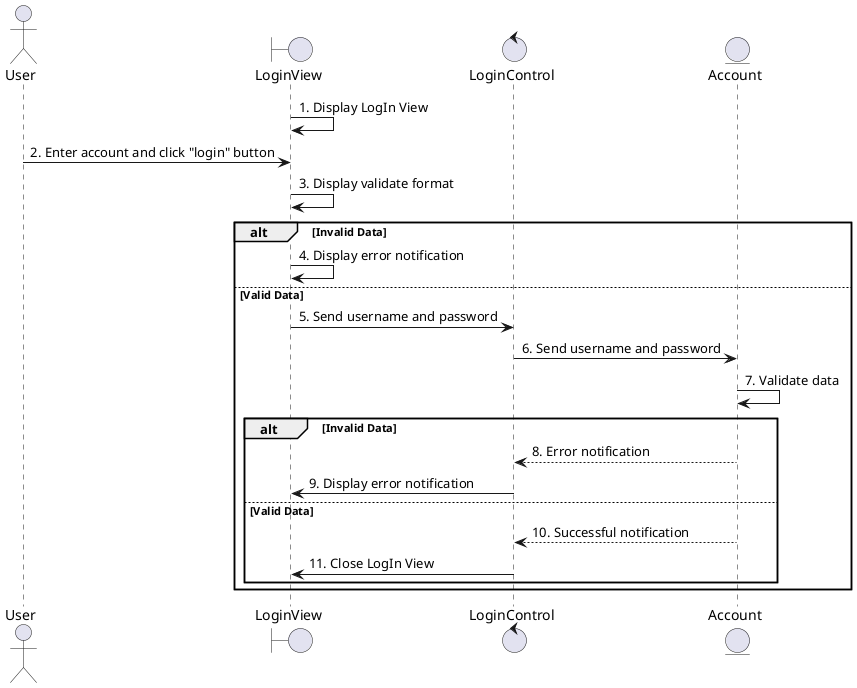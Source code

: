 @startuml Login

actor User 
boundary LoginView 
control LoginControl
entity Account 

LoginView -> LoginView : 1. Display LogIn View
User -> LoginView : 2. Enter account and click "login" button
LoginView -> LoginView : 3. Display validate format

alt Invalid Data
    LoginView -> LoginView : 4. Display error notification
else Valid Data
    LoginView -> LoginControl: 5. Send username and password
    LoginControl -> Account: 6. Send username and password
    Account -> Account: 7. Validate data
    alt Invalid Data
        Account --> LoginControl: 8. Error notification
        LoginControl -> LoginView: 9. Display error notification
    else Valid Data
        Account --> LoginControl: 10. Successful notification
        LoginControl -> LoginView: 11. Close LogIn View
    end
end
@enduml